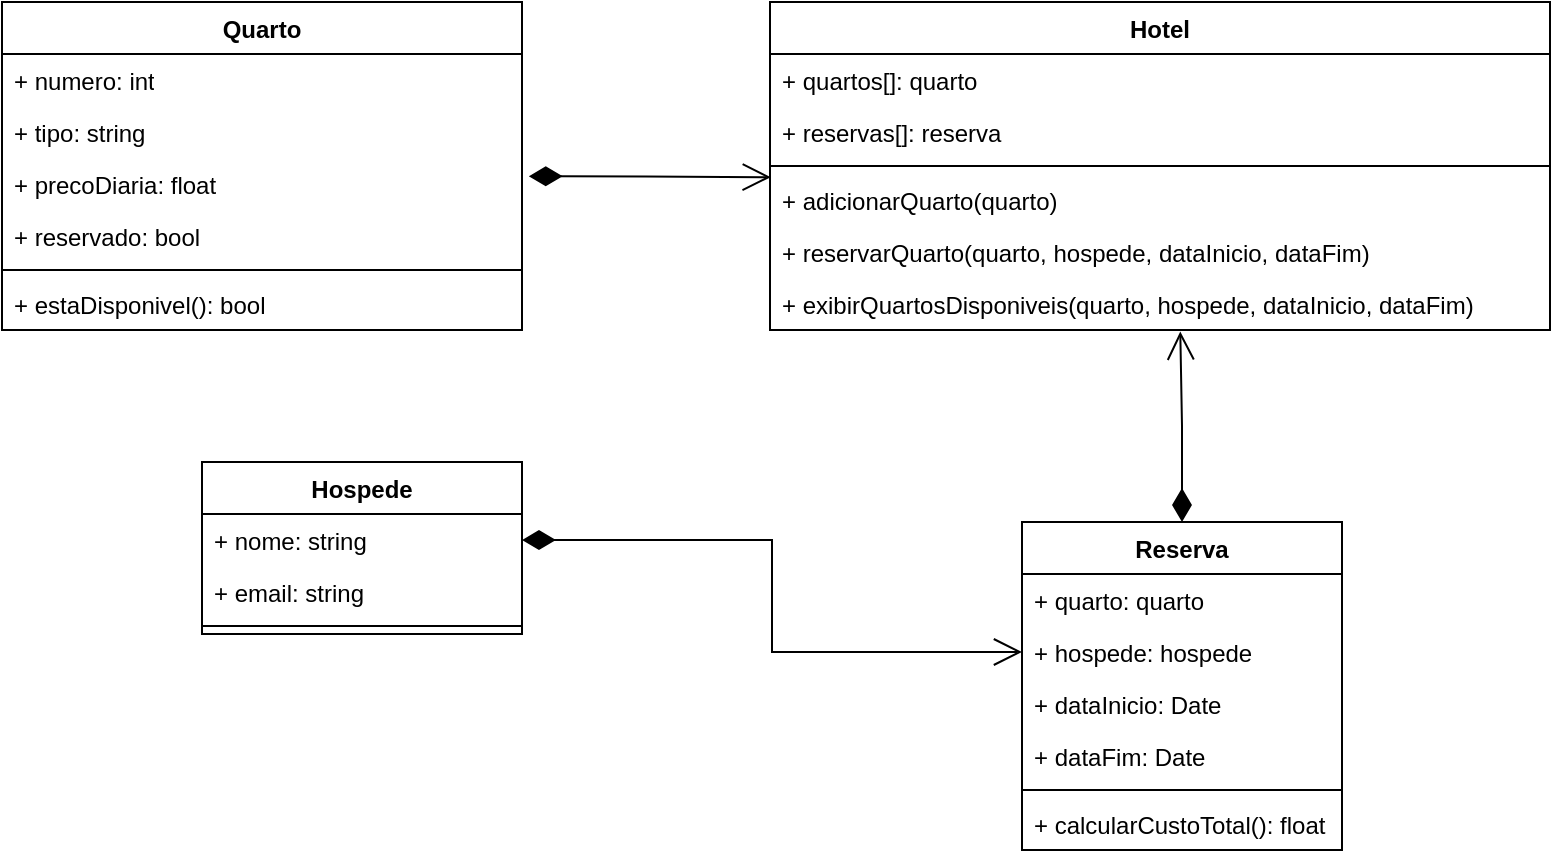 <mxfile>
    <diagram name="Página-1" id="jbvjE3YSaNs0aFVx6yIy">
        <mxGraphModel dx="851" dy="988" grid="1" gridSize="10" guides="1" tooltips="1" connect="1" arrows="1" fold="1" page="1" pageScale="1" pageWidth="827" pageHeight="1169" math="0" shadow="0">
            <root>
                <mxCell id="0"/>
                <mxCell id="1" parent="0"/>
                <mxCell id="igt3WbFdag0LCbdmf3gZ-1" value="Quarto" style="swimlane;fontStyle=1;align=center;verticalAlign=top;childLayout=stackLayout;horizontal=1;startSize=26;horizontalStack=0;resizeParent=1;resizeParentMax=0;resizeLast=0;collapsible=1;marginBottom=0;whiteSpace=wrap;html=1;" parent="1" vertex="1">
                    <mxGeometry x="30" y="380" width="260" height="164" as="geometry"/>
                </mxCell>
                <mxCell id="igt3WbFdag0LCbdmf3gZ-2" value="+ numero: int" style="text;strokeColor=none;fillColor=none;align=left;verticalAlign=top;spacingLeft=4;spacingRight=4;overflow=hidden;rotatable=0;points=[[0,0.5],[1,0.5]];portConstraint=eastwest;whiteSpace=wrap;html=1;" parent="igt3WbFdag0LCbdmf3gZ-1" vertex="1">
                    <mxGeometry y="26" width="260" height="26" as="geometry"/>
                </mxCell>
                <mxCell id="igt3WbFdag0LCbdmf3gZ-5" value="+ tipo: string" style="text;strokeColor=none;fillColor=none;align=left;verticalAlign=top;spacingLeft=4;spacingRight=4;overflow=hidden;rotatable=0;points=[[0,0.5],[1,0.5]];portConstraint=eastwest;whiteSpace=wrap;html=1;" parent="igt3WbFdag0LCbdmf3gZ-1" vertex="1">
                    <mxGeometry y="52" width="260" height="26" as="geometry"/>
                </mxCell>
                <mxCell id="igt3WbFdag0LCbdmf3gZ-6" value="+ precoDiaria: float" style="text;strokeColor=none;fillColor=none;align=left;verticalAlign=top;spacingLeft=4;spacingRight=4;overflow=hidden;rotatable=0;points=[[0,0.5],[1,0.5]];portConstraint=eastwest;whiteSpace=wrap;html=1;" parent="igt3WbFdag0LCbdmf3gZ-1" vertex="1">
                    <mxGeometry y="78" width="260" height="26" as="geometry"/>
                </mxCell>
                <mxCell id="igt3WbFdag0LCbdmf3gZ-7" value="+ reservado: bool" style="text;strokeColor=none;fillColor=none;align=left;verticalAlign=top;spacingLeft=4;spacingRight=4;overflow=hidden;rotatable=0;points=[[0,0.5],[1,0.5]];portConstraint=eastwest;whiteSpace=wrap;html=1;" parent="igt3WbFdag0LCbdmf3gZ-1" vertex="1">
                    <mxGeometry y="104" width="260" height="26" as="geometry"/>
                </mxCell>
                <mxCell id="igt3WbFdag0LCbdmf3gZ-3" value="" style="line;strokeWidth=1;fillColor=none;align=left;verticalAlign=middle;spacingTop=-1;spacingLeft=3;spacingRight=3;rotatable=0;labelPosition=right;points=[];portConstraint=eastwest;strokeColor=inherit;" parent="igt3WbFdag0LCbdmf3gZ-1" vertex="1">
                    <mxGeometry y="130" width="260" height="8" as="geometry"/>
                </mxCell>
                <mxCell id="igt3WbFdag0LCbdmf3gZ-4" value="+ estaDisponivel(): bool" style="text;strokeColor=none;fillColor=none;align=left;verticalAlign=top;spacingLeft=4;spacingRight=4;overflow=hidden;rotatable=0;points=[[0,0.5],[1,0.5]];portConstraint=eastwest;whiteSpace=wrap;html=1;" parent="igt3WbFdag0LCbdmf3gZ-1" vertex="1">
                    <mxGeometry y="138" width="260" height="26" as="geometry"/>
                </mxCell>
                <mxCell id="igt3WbFdag0LCbdmf3gZ-8" value="Hospede" style="swimlane;fontStyle=1;align=center;verticalAlign=top;childLayout=stackLayout;horizontal=1;startSize=26;horizontalStack=0;resizeParent=1;resizeParentMax=0;resizeLast=0;collapsible=1;marginBottom=0;whiteSpace=wrap;html=1;" parent="1" vertex="1">
                    <mxGeometry x="130" y="610" width="160" height="86" as="geometry"/>
                </mxCell>
                <mxCell id="igt3WbFdag0LCbdmf3gZ-9" value="+ nome: string" style="text;strokeColor=none;fillColor=none;align=left;verticalAlign=top;spacingLeft=4;spacingRight=4;overflow=hidden;rotatable=0;points=[[0,0.5],[1,0.5]];portConstraint=eastwest;whiteSpace=wrap;html=1;" parent="igt3WbFdag0LCbdmf3gZ-8" vertex="1">
                    <mxGeometry y="26" width="160" height="26" as="geometry"/>
                </mxCell>
                <mxCell id="igt3WbFdag0LCbdmf3gZ-12" value="+ email: string" style="text;strokeColor=none;fillColor=none;align=left;verticalAlign=top;spacingLeft=4;spacingRight=4;overflow=hidden;rotatable=0;points=[[0,0.5],[1,0.5]];portConstraint=eastwest;whiteSpace=wrap;html=1;" parent="igt3WbFdag0LCbdmf3gZ-8" vertex="1">
                    <mxGeometry y="52" width="160" height="26" as="geometry"/>
                </mxCell>
                <mxCell id="igt3WbFdag0LCbdmf3gZ-10" value="" style="line;strokeWidth=1;fillColor=none;align=left;verticalAlign=middle;spacingTop=-1;spacingLeft=3;spacingRight=3;rotatable=0;labelPosition=right;points=[];portConstraint=eastwest;strokeColor=inherit;" parent="igt3WbFdag0LCbdmf3gZ-8" vertex="1">
                    <mxGeometry y="78" width="160" height="8" as="geometry"/>
                </mxCell>
                <mxCell id="igt3WbFdag0LCbdmf3gZ-13" value="&lt;div&gt;Hotel&lt;/div&gt;&lt;div&gt;&lt;br&gt;&lt;/div&gt;" style="swimlane;fontStyle=1;align=center;verticalAlign=top;childLayout=stackLayout;horizontal=1;startSize=26;horizontalStack=0;resizeParent=1;resizeParentMax=0;resizeLast=0;collapsible=1;marginBottom=0;whiteSpace=wrap;html=1;" parent="1" vertex="1">
                    <mxGeometry x="414" y="380" width="390" height="164" as="geometry"/>
                </mxCell>
                <mxCell id="igt3WbFdag0LCbdmf3gZ-14" value="+ quartos[]: quarto" style="text;strokeColor=none;fillColor=none;align=left;verticalAlign=top;spacingLeft=4;spacingRight=4;overflow=hidden;rotatable=0;points=[[0,0.5],[1,0.5]];portConstraint=eastwest;whiteSpace=wrap;html=1;" parent="igt3WbFdag0LCbdmf3gZ-13" vertex="1">
                    <mxGeometry y="26" width="390" height="26" as="geometry"/>
                </mxCell>
                <mxCell id="igt3WbFdag0LCbdmf3gZ-24" value="+ reservas[]: reserva" style="text;strokeColor=none;fillColor=none;align=left;verticalAlign=top;spacingLeft=4;spacingRight=4;overflow=hidden;rotatable=0;points=[[0,0.5],[1,0.5]];portConstraint=eastwest;whiteSpace=wrap;html=1;" parent="igt3WbFdag0LCbdmf3gZ-13" vertex="1">
                    <mxGeometry y="52" width="390" height="26" as="geometry"/>
                </mxCell>
                <mxCell id="igt3WbFdag0LCbdmf3gZ-15" value="" style="line;strokeWidth=1;fillColor=none;align=left;verticalAlign=middle;spacingTop=-1;spacingLeft=3;spacingRight=3;rotatable=0;labelPosition=right;points=[];portConstraint=eastwest;strokeColor=inherit;" parent="igt3WbFdag0LCbdmf3gZ-13" vertex="1">
                    <mxGeometry y="78" width="390" height="8" as="geometry"/>
                </mxCell>
                <mxCell id="igt3WbFdag0LCbdmf3gZ-16" value="+ adicionarQuarto(quarto)" style="text;strokeColor=none;fillColor=none;align=left;verticalAlign=top;spacingLeft=4;spacingRight=4;overflow=hidden;rotatable=0;points=[[0,0.5],[1,0.5]];portConstraint=eastwest;whiteSpace=wrap;html=1;" parent="igt3WbFdag0LCbdmf3gZ-13" vertex="1">
                    <mxGeometry y="86" width="390" height="26" as="geometry"/>
                </mxCell>
                <mxCell id="igt3WbFdag0LCbdmf3gZ-25" value="+ reservarQuarto(quarto, hospede, dataInicio, dataFim)" style="text;strokeColor=none;fillColor=none;align=left;verticalAlign=top;spacingLeft=4;spacingRight=4;overflow=hidden;rotatable=0;points=[[0,0.5],[1,0.5]];portConstraint=eastwest;whiteSpace=wrap;html=1;" parent="igt3WbFdag0LCbdmf3gZ-13" vertex="1">
                    <mxGeometry y="112" width="390" height="26" as="geometry"/>
                </mxCell>
                <mxCell id="igt3WbFdag0LCbdmf3gZ-26" value="+ exibirQuartosDisponiveis(quarto, hospede, dataInicio, dataFim)" style="text;strokeColor=none;fillColor=none;align=left;verticalAlign=top;spacingLeft=4;spacingRight=4;overflow=hidden;rotatable=0;points=[[0,0.5],[1,0.5]];portConstraint=eastwest;whiteSpace=wrap;html=1;" parent="igt3WbFdag0LCbdmf3gZ-13" vertex="1">
                    <mxGeometry y="138" width="390" height="26" as="geometry"/>
                </mxCell>
                <mxCell id="igt3WbFdag0LCbdmf3gZ-17" value="Reserva" style="swimlane;fontStyle=1;align=center;verticalAlign=top;childLayout=stackLayout;horizontal=1;startSize=26;horizontalStack=0;resizeParent=1;resizeParentMax=0;resizeLast=0;collapsible=1;marginBottom=0;whiteSpace=wrap;html=1;" parent="1" vertex="1">
                    <mxGeometry x="540" y="640" width="160" height="164" as="geometry"/>
                </mxCell>
                <mxCell id="igt3WbFdag0LCbdmf3gZ-18" value="+ quarto: quarto" style="text;strokeColor=none;fillColor=none;align=left;verticalAlign=top;spacingLeft=4;spacingRight=4;overflow=hidden;rotatable=0;points=[[0,0.5],[1,0.5]];portConstraint=eastwest;whiteSpace=wrap;html=1;" parent="igt3WbFdag0LCbdmf3gZ-17" vertex="1">
                    <mxGeometry y="26" width="160" height="26" as="geometry"/>
                </mxCell>
                <mxCell id="igt3WbFdag0LCbdmf3gZ-21" value="+ hospede: hospede" style="text;strokeColor=none;fillColor=none;align=left;verticalAlign=top;spacingLeft=4;spacingRight=4;overflow=hidden;rotatable=0;points=[[0,0.5],[1,0.5]];portConstraint=eastwest;whiteSpace=wrap;html=1;" parent="igt3WbFdag0LCbdmf3gZ-17" vertex="1">
                    <mxGeometry y="52" width="160" height="26" as="geometry"/>
                </mxCell>
                <mxCell id="igt3WbFdag0LCbdmf3gZ-22" value="+ dataInicio: Date" style="text;strokeColor=none;fillColor=none;align=left;verticalAlign=top;spacingLeft=4;spacingRight=4;overflow=hidden;rotatable=0;points=[[0,0.5],[1,0.5]];portConstraint=eastwest;whiteSpace=wrap;html=1;" parent="igt3WbFdag0LCbdmf3gZ-17" vertex="1">
                    <mxGeometry y="78" width="160" height="26" as="geometry"/>
                </mxCell>
                <mxCell id="igt3WbFdag0LCbdmf3gZ-23" value="+ dataFim: Date" style="text;strokeColor=none;fillColor=none;align=left;verticalAlign=top;spacingLeft=4;spacingRight=4;overflow=hidden;rotatable=0;points=[[0,0.5],[1,0.5]];portConstraint=eastwest;whiteSpace=wrap;html=1;" parent="igt3WbFdag0LCbdmf3gZ-17" vertex="1">
                    <mxGeometry y="104" width="160" height="26" as="geometry"/>
                </mxCell>
                <mxCell id="igt3WbFdag0LCbdmf3gZ-19" value="" style="line;strokeWidth=1;fillColor=none;align=left;verticalAlign=middle;spacingTop=-1;spacingLeft=3;spacingRight=3;rotatable=0;labelPosition=right;points=[];portConstraint=eastwest;strokeColor=inherit;" parent="igt3WbFdag0LCbdmf3gZ-17" vertex="1">
                    <mxGeometry y="130" width="160" height="8" as="geometry"/>
                </mxCell>
                <mxCell id="igt3WbFdag0LCbdmf3gZ-20" value="+ calcularCustoTotal(): float" style="text;strokeColor=none;fillColor=none;align=left;verticalAlign=top;spacingLeft=4;spacingRight=4;overflow=hidden;rotatable=0;points=[[0,0.5],[1,0.5]];portConstraint=eastwest;whiteSpace=wrap;html=1;" parent="igt3WbFdag0LCbdmf3gZ-17" vertex="1">
                    <mxGeometry y="138" width="160" height="26" as="geometry"/>
                </mxCell>
                <mxCell id="igt3WbFdag0LCbdmf3gZ-27" value="" style="endArrow=open;html=1;endSize=12;startArrow=diamondThin;startSize=14;startFill=1;edgeStyle=orthogonalEdgeStyle;align=left;verticalAlign=bottom;rounded=0;exitX=1.013;exitY=0.352;exitDx=0;exitDy=0;exitPerimeter=0;entryX=0.001;entryY=0.062;entryDx=0;entryDy=0;entryPerimeter=0;" parent="1" source="igt3WbFdag0LCbdmf3gZ-6" target="igt3WbFdag0LCbdmf3gZ-16" edge="1">
                    <mxGeometry x="-1" y="3" relative="1" as="geometry">
                        <mxPoint x="440" y="650" as="sourcePoint"/>
                        <mxPoint x="600" y="650" as="targetPoint"/>
                    </mxGeometry>
                </mxCell>
                <mxCell id="igt3WbFdag0LCbdmf3gZ-28" value="" style="endArrow=open;html=1;endSize=12;startArrow=diamondThin;startSize=14;startFill=1;edgeStyle=orthogonalEdgeStyle;align=left;verticalAlign=bottom;rounded=0;entryX=0.526;entryY=1.029;entryDx=0;entryDy=0;entryPerimeter=0;exitX=0.5;exitY=0;exitDx=0;exitDy=0;" parent="1" source="igt3WbFdag0LCbdmf3gZ-17" target="igt3WbFdag0LCbdmf3gZ-26" edge="1">
                    <mxGeometry x="-1" y="3" relative="1" as="geometry">
                        <mxPoint x="580" y="601" as="sourcePoint"/>
                        <mxPoint x="700" y="601" as="targetPoint"/>
                    </mxGeometry>
                </mxCell>
                <mxCell id="igt3WbFdag0LCbdmf3gZ-29" value="" style="endArrow=open;html=1;endSize=12;startArrow=diamondThin;startSize=14;startFill=1;edgeStyle=orthogonalEdgeStyle;align=left;verticalAlign=bottom;rounded=0;entryX=0;entryY=0.5;entryDx=0;entryDy=0;exitX=1;exitY=0.5;exitDx=0;exitDy=0;" parent="1" source="igt3WbFdag0LCbdmf3gZ-9" target="igt3WbFdag0LCbdmf3gZ-21" edge="1">
                    <mxGeometry x="-1" y="3" relative="1" as="geometry">
                        <mxPoint x="630" y="650" as="sourcePoint"/>
                        <mxPoint x="629" y="555" as="targetPoint"/>
                    </mxGeometry>
                </mxCell>
            </root>
        </mxGraphModel>
    </diagram>
</mxfile>